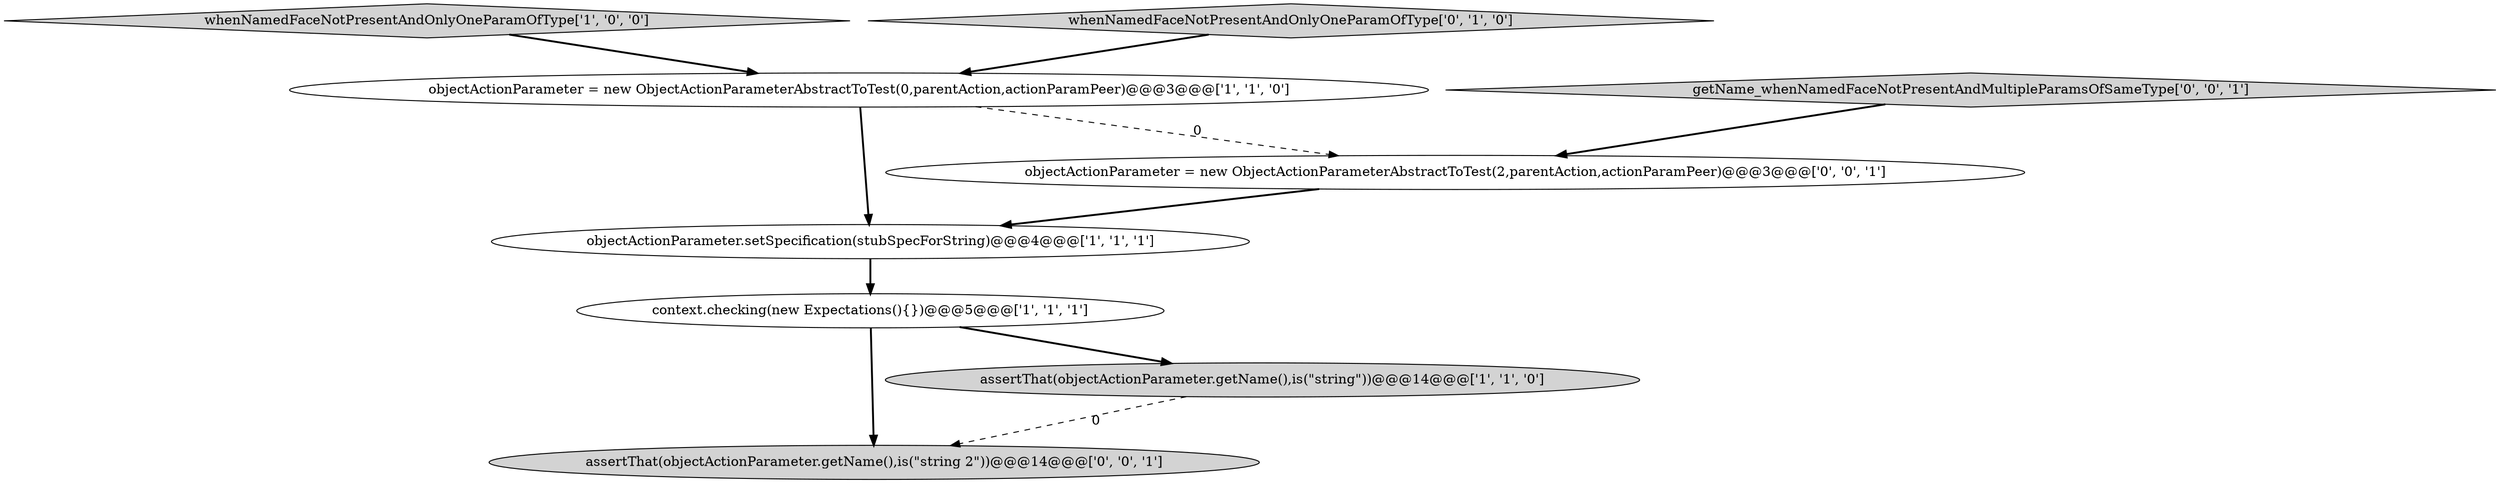 digraph {
4 [style = filled, label = "whenNamedFaceNotPresentAndOnlyOneParamOfType['1', '0', '0']", fillcolor = lightgray, shape = diamond image = "AAA0AAABBB1BBB"];
8 [style = filled, label = "assertThat(objectActionParameter.getName(),is(\"string 2\"))@@@14@@@['0', '0', '1']", fillcolor = lightgray, shape = ellipse image = "AAA0AAABBB3BBB"];
0 [style = filled, label = "assertThat(objectActionParameter.getName(),is(\"string\"))@@@14@@@['1', '1', '0']", fillcolor = lightgray, shape = ellipse image = "AAA0AAABBB1BBB"];
2 [style = filled, label = "context.checking(new Expectations(){})@@@5@@@['1', '1', '1']", fillcolor = white, shape = ellipse image = "AAA0AAABBB1BBB"];
3 [style = filled, label = "objectActionParameter.setSpecification(stubSpecForString)@@@4@@@['1', '1', '1']", fillcolor = white, shape = ellipse image = "AAA0AAABBB1BBB"];
1 [style = filled, label = "objectActionParameter = new ObjectActionParameterAbstractToTest(0,parentAction,actionParamPeer)@@@3@@@['1', '1', '0']", fillcolor = white, shape = ellipse image = "AAA0AAABBB1BBB"];
7 [style = filled, label = "getName_whenNamedFaceNotPresentAndMultipleParamsOfSameType['0', '0', '1']", fillcolor = lightgray, shape = diamond image = "AAA0AAABBB3BBB"];
6 [style = filled, label = "objectActionParameter = new ObjectActionParameterAbstractToTest(2,parentAction,actionParamPeer)@@@3@@@['0', '0', '1']", fillcolor = white, shape = ellipse image = "AAA0AAABBB3BBB"];
5 [style = filled, label = "whenNamedFaceNotPresentAndOnlyOneParamOfType['0', '1', '0']", fillcolor = lightgray, shape = diamond image = "AAA0AAABBB2BBB"];
2->0 [style = bold, label=""];
7->6 [style = bold, label=""];
1->3 [style = bold, label=""];
1->6 [style = dashed, label="0"];
6->3 [style = bold, label=""];
0->8 [style = dashed, label="0"];
3->2 [style = bold, label=""];
4->1 [style = bold, label=""];
2->8 [style = bold, label=""];
5->1 [style = bold, label=""];
}
